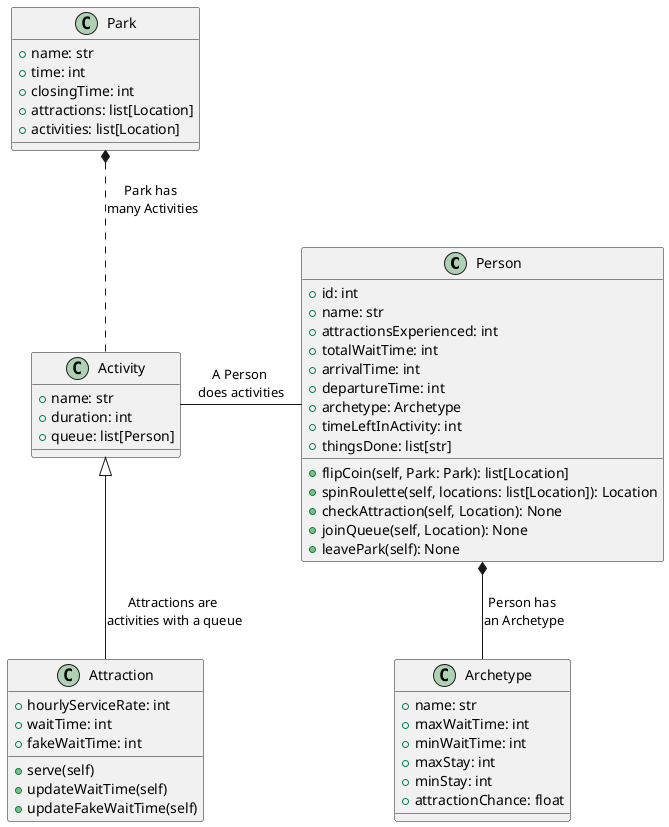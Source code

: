 @startuml

     ' skinparam style strictuml
     skinparam defaultTextAlignment center

     ' Class Declaration
     class Person {
          ' Variables
          +id: int
          +name: str
          +attractionsExperienced: int
          +totalWaitTime: int
          +arrivalTime: int
          +departureTime: int
          +archetype: Archetype
          +timeLeftInActivity: int
          +thingsDone: list[str]

          ' Methods
          +flipCoin(self, Park: Park): list[Location]
          +spinRoulette(self, locations: list[Location]): Location
          +checkAttraction(self, Location): None
          +joinQueue(self, Location): None
          +leavePark(self): None
     }

     class Archetype {
          ' Variables
          +name: str
          +maxWaitTime: int
          +minWaitTime: int
          +maxStay: int
          +minStay: int
          +attractionChance: float

          ' Methods

     }

     class Activity {
          ' Variables
          +name: str
          +duration: int
          +queue: list[Person]

     }

     class Attraction {
          ' Variables
          +hourlyServiceRate: int
          +waitTime: int
          +fakeWaitTime: int
          ' Methods
          
          +serve(self)
          +updateWaitTime(self)
          +updateFakeWaitTime(self)
     }

     class Park {
          ' Variables
          +name: str
          +time: int
          +closingTime: int
          +attractions: list[Location]
          +activities: list[Location]

          ' Methods
     }

     ' Relationships
     Park *.. Activity : Park has \nmany Activities
     Activity <|-- Attraction : Attractions are \nactivities with a queue
     Person -left-  Activity : A Person \ndoes activities
     Person *-- Archetype : Person has \nan Archetype

@enduml